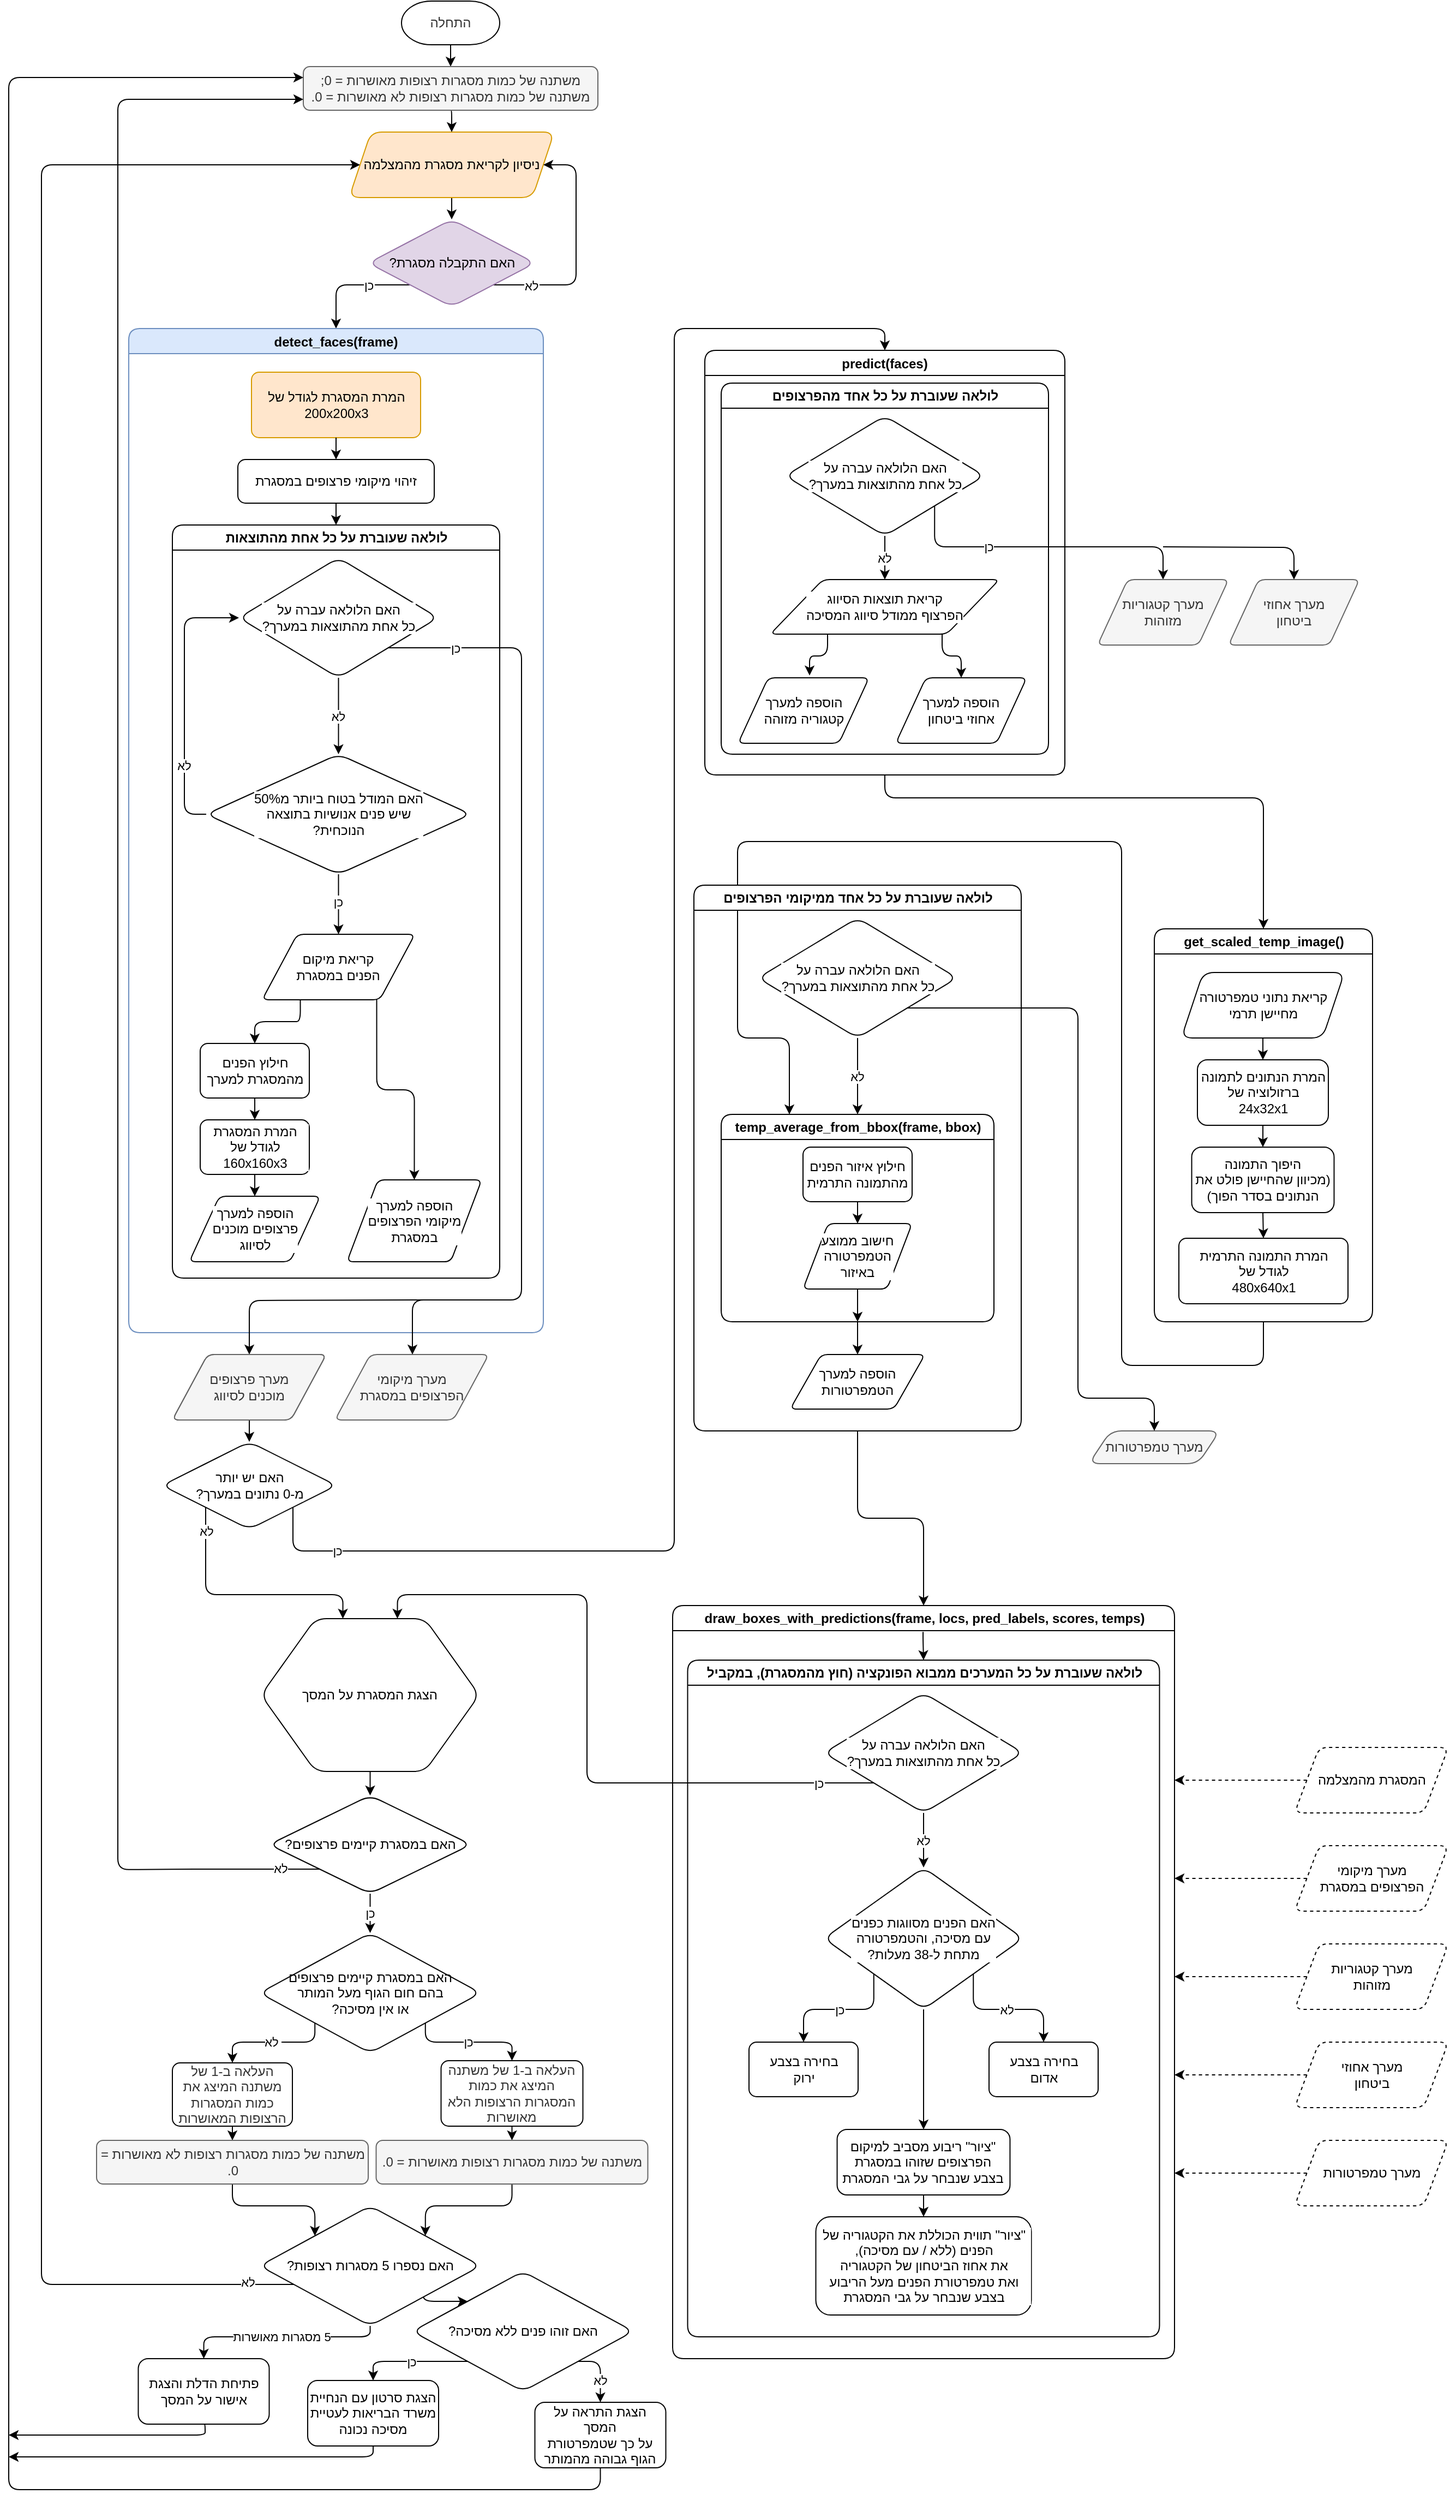 <mxfile version="14.6.10" type="github">
  <diagram id="n-eHk8eXgxV1rp7qz2Ko" name="Page-1">
    <mxGraphModel dx="1422" dy="692" grid="1" gridSize="10" guides="1" tooltips="1" connect="1" arrows="1" fold="1" page="1" pageScale="1" pageWidth="827" pageHeight="1169" math="0" shadow="0">
      <root>
        <mxCell id="0" />
        <mxCell id="1" parent="0" />
        <mxCell id="w878aR4_vY9HhiLX4Rp0-4" style="edgeStyle=orthogonalEdgeStyle;orthogonalLoop=1;jettySize=auto;html=1;entryX=0.5;entryY=0;entryDx=0;entryDy=0;exitX=0.5;exitY=1;exitDx=0;exitDy=0;exitPerimeter=0;" parent="1" source="w878aR4_vY9HhiLX4Rp0-28" target="w878aR4_vY9HhiLX4Rp0-10" edge="1">
          <mxGeometry relative="1" as="geometry">
            <mxPoint x="660" y="90" as="sourcePoint" />
          </mxGeometry>
        </mxCell>
        <mxCell id="w878aR4_vY9HhiLX4Rp0-7" style="edgeStyle=orthogonalEdgeStyle;orthogonalLoop=1;jettySize=auto;html=1;exitX=0.5;exitY=1;exitDx=0;exitDy=0;entryX=0.5;entryY=0;entryDx=0;entryDy=0;" parent="1" source="w878aR4_vY9HhiLX4Rp0-3" target="w878aR4_vY9HhiLX4Rp0-6" edge="1">
          <mxGeometry relative="1" as="geometry" />
        </mxCell>
        <mxCell id="w878aR4_vY9HhiLX4Rp0-3" value="ניסיון לקריאת מסגרת מהמצלמה" style="shape=parallelogram;perimeter=parallelogramPerimeter;whiteSpace=wrap;html=1;fixedSize=1;fillColor=#ffe6cc;strokeColor=#d79b00;rounded=1;" parent="1" vertex="1">
          <mxGeometry x="332" y="140" width="188" height="60" as="geometry" />
        </mxCell>
        <mxCell id="w878aR4_vY9HhiLX4Rp0-8" value="כן" style="edgeStyle=orthogonalEdgeStyle;orthogonalLoop=1;jettySize=auto;exitX=0;exitY=1;exitDx=0;exitDy=0;textDirection=rtl;labelBorderColor=none;entryX=0.5;entryY=0;entryDx=0;entryDy=0;" parent="1" source="w878aR4_vY9HhiLX4Rp0-6" target="w878aR4_vY9HhiLX4Rp0-23" edge="1">
          <mxGeometry x="-0.307" relative="1" as="geometry">
            <mxPoint x="300" y="340" as="targetPoint" />
            <Array as="points">
              <mxPoint x="320" y="280" />
            </Array>
            <mxPoint as="offset" />
          </mxGeometry>
        </mxCell>
        <mxCell id="w878aR4_vY9HhiLX4Rp0-19" style="edgeStyle=orthogonalEdgeStyle;orthogonalLoop=1;jettySize=auto;html=1;exitX=1;exitY=1;exitDx=0;exitDy=0;entryX=1;entryY=0.5;entryDx=0;entryDy=0;" parent="1" source="w878aR4_vY9HhiLX4Rp0-6" target="w878aR4_vY9HhiLX4Rp0-3" edge="1">
          <mxGeometry relative="1" as="geometry">
            <mxPoint x="600" y="260" as="targetPoint" />
            <Array as="points">
              <mxPoint x="540" y="280" />
              <mxPoint x="540" y="170" />
            </Array>
          </mxGeometry>
        </mxCell>
        <mxCell id="w878aR4_vY9HhiLX4Rp0-20" value="לא" style="edgeLabel;align=center;verticalAlign=middle;resizable=0;points=[];textDirection=rtl;spacing=8;labelBorderColor=none;spacingTop=8;spacingBottom=8;spacingRight=8;spacingLeft=8;labelBackgroundColor=#FFFFFF;rounded=1;" parent="w878aR4_vY9HhiLX4Rp0-19" vertex="1" connectable="0">
          <mxGeometry x="-0.322" y="-4" relative="1" as="geometry">
            <mxPoint x="-38" y="-4" as="offset" />
          </mxGeometry>
        </mxCell>
        <mxCell id="w878aR4_vY9HhiLX4Rp0-6" value="האם התקבלה מסגרת?" style="rhombus;whiteSpace=wrap;html=1;textDirection=rtl;rounded=1;fillColor=#e1d5e7;strokeColor=#9673a6;" parent="1" vertex="1">
          <mxGeometry x="349.75" y="220" width="152.5" height="80" as="geometry" />
        </mxCell>
        <mxCell id="w878aR4_vY9HhiLX4Rp0-11" style="edgeStyle=orthogonalEdgeStyle;orthogonalLoop=1;jettySize=auto;html=1;exitX=0.5;exitY=1;exitDx=0;exitDy=0;entryX=0.5;entryY=0;entryDx=0;entryDy=0;" parent="1" source="w878aR4_vY9HhiLX4Rp0-10" target="w878aR4_vY9HhiLX4Rp0-3" edge="1">
          <mxGeometry relative="1" as="geometry" />
        </mxCell>
        <mxCell id="w878aR4_vY9HhiLX4Rp0-10" value="משתנה של כמות מסגרות רצופות מאושרות = 0;&lt;br&gt;משתנה של כמות מסגרות רצופות לא מאושרות = 0." style="whiteSpace=wrap;html=1;fillColor=#f5f5f5;strokeColor=#666666;fontColor=#333333;textDirection=rtl;rounded=1;" parent="1" vertex="1">
          <mxGeometry x="290" y="80" width="270" height="40" as="geometry" />
        </mxCell>
        <mxCell id="w878aR4_vY9HhiLX4Rp0-23" value="detect_faces(frame)" style="swimlane;labelBackgroundColor=none;html=0;rounded=1;fillColor=#dae8fc;strokeColor=#6c8ebf;" parent="1" vertex="1">
          <mxGeometry x="130" y="320" width="380" height="920" as="geometry">
            <mxRectangle x="230" y="360" width="150" height="23" as="alternateBounds" />
          </mxGeometry>
        </mxCell>
        <mxCell id="w878aR4_vY9HhiLX4Rp0-32" value="&lt;span&gt;המרת המסגרת לגודל של 200x200x3&lt;/span&gt;" style="whiteSpace=wrap;html=1;absoluteArcSize=1;arcSize=14;strokeWidth=1;labelBackgroundColor=none;fillColor=#ffe6cc;rounded=1;strokeColor=#d79b00;" parent="w878aR4_vY9HhiLX4Rp0-23" vertex="1">
          <mxGeometry x="112.5" y="40" width="155" height="60" as="geometry" />
        </mxCell>
        <mxCell id="w878aR4_vY9HhiLX4Rp0-92" style="edgeStyle=orthogonalEdgeStyle;orthogonalLoop=1;jettySize=auto;html=0;exitX=0.5;exitY=1;exitDx=0;exitDy=0;entryX=0.5;entryY=0;entryDx=0;entryDy=0;labelBackgroundColor=#ffffff;fontColor=#000000;" parent="w878aR4_vY9HhiLX4Rp0-23" source="w878aR4_vY9HhiLX4Rp0-36" target="w878aR4_vY9HhiLX4Rp0-65" edge="1">
          <mxGeometry relative="1" as="geometry" />
        </mxCell>
        <mxCell id="w878aR4_vY9HhiLX4Rp0-36" value="זיהוי מיקומי פרצופים במסגרת" style="whiteSpace=wrap;html=1;absoluteArcSize=1;arcSize=14;strokeWidth=1;labelBackgroundColor=#FFFFFF;fontColor=#000000;fillColor=#ffffff;rounded=1;" parent="w878aR4_vY9HhiLX4Rp0-23" vertex="1">
          <mxGeometry x="100" y="120" width="180" height="40" as="geometry" />
        </mxCell>
        <mxCell id="w878aR4_vY9HhiLX4Rp0-65" value="לולאה שעוברת על כל אחת מהתוצאות" style="swimlane;labelBackgroundColor=#FFFFFF;strokeWidth=1;html=1;rounded=1;" parent="w878aR4_vY9HhiLX4Rp0-23" vertex="1">
          <mxGeometry x="40" y="180" width="300" height="690" as="geometry" />
        </mxCell>
        <mxCell id="w878aR4_vY9HhiLX4Rp0-139" value="לא" style="edgeStyle=orthogonalEdgeStyle;orthogonalLoop=1;jettySize=auto;html=0;exitX=0;exitY=0.5;exitDx=0;exitDy=0;entryX=0;entryY=0.5;entryDx=0;entryDy=0;labelBackgroundColor=#ffffff;fontColor=#000000;" parent="w878aR4_vY9HhiLX4Rp0-65" source="w878aR4_vY9HhiLX4Rp0-41" target="w878aR4_vY9HhiLX4Rp0-67" edge="1">
          <mxGeometry x="-0.48" relative="1" as="geometry">
            <mxPoint as="offset" />
          </mxGeometry>
        </mxCell>
        <mxCell id="w878aR4_vY9HhiLX4Rp0-41" value="האם המודל בטוח ביותר מ50%&lt;br&gt;שיש פנים אנושיות בתוצאה&lt;br&gt;הנוכחית?" style="rhombus;whiteSpace=wrap;html=1;labelBackgroundColor=#FFFFFF;strokeWidth=1;textDirection=rtl;rounded=1;" parent="w878aR4_vY9HhiLX4Rp0-65" vertex="1">
          <mxGeometry x="31" y="210" width="242.5" height="110" as="geometry" />
        </mxCell>
        <mxCell id="w878aR4_vY9HhiLX4Rp0-49" value="קריאת מיקום&lt;br&gt;הפנים במסגרת" style="shape=parallelogram;html=1;strokeWidth=1;perimeter=parallelogramPerimeter;whiteSpace=wrap;arcSize=12;size=0.23;labelBackgroundColor=#FFFFFF;rounded=1;" parent="w878aR4_vY9HhiLX4Rp0-65" vertex="1">
          <mxGeometry x="82.25" y="375" width="140" height="60" as="geometry" />
        </mxCell>
        <mxCell id="w878aR4_vY9HhiLX4Rp0-53" value="כן" style="edgeStyle=orthogonalEdgeStyle;orthogonalLoop=1;jettySize=auto;html=0;entryX=0.5;entryY=0;entryDx=0;entryDy=0;labelBackgroundColor=#ffffff;fontColor=#000000;textDirection=rtl;labelBorderColor=none;spacing=8;spacingTop=8;spacingBottom=8;spacingLeft=8;spacingRight=8;exitX=0.5;exitY=1;exitDx=0;exitDy=0;" parent="w878aR4_vY9HhiLX4Rp0-65" source="w878aR4_vY9HhiLX4Rp0-41" target="w878aR4_vY9HhiLX4Rp0-49" edge="1">
          <mxGeometry x="-0.091" relative="1" as="geometry">
            <mxPoint x="145.5" y="320" as="sourcePoint" />
            <Array as="points" />
            <mxPoint as="offset" />
          </mxGeometry>
        </mxCell>
        <mxCell id="w878aR4_vY9HhiLX4Rp0-57" value="המרת המסגרת לגודל של 160x160x3&lt;div style=&quot;direction: rtl&quot;&gt;&lt;/div&gt;" style="whiteSpace=wrap;html=1;absoluteArcSize=1;arcSize=14;strokeWidth=1;labelBackgroundColor=#FFFFFF;spacing=2;rounded=1;" parent="w878aR4_vY9HhiLX4Rp0-65" vertex="1">
          <mxGeometry x="25.5" y="545" width="100" height="50" as="geometry" />
        </mxCell>
        <mxCell id="w878aR4_vY9HhiLX4Rp0-60" style="edgeStyle=orthogonalEdgeStyle;orthogonalLoop=1;jettySize=auto;html=0;exitX=0.5;exitY=1;exitDx=0;exitDy=0;entryX=0.5;entryY=0;entryDx=0;entryDy=0;labelBackgroundColor=#ffffff;fontColor=#000000;" parent="w878aR4_vY9HhiLX4Rp0-65" source="w878aR4_vY9HhiLX4Rp0-58" target="w878aR4_vY9HhiLX4Rp0-57" edge="1">
          <mxGeometry relative="1" as="geometry" />
        </mxCell>
        <mxCell id="w878aR4_vY9HhiLX4Rp0-58" value="חילוץ הפנים מהמסגרת למערך&lt;div style=&quot;direction: rtl&quot;&gt;&lt;/div&gt;" style="whiteSpace=wrap;html=1;absoluteArcSize=1;arcSize=14;strokeWidth=1;labelBackgroundColor=#FFFFFF;spacing=2;rounded=1;" parent="w878aR4_vY9HhiLX4Rp0-65" vertex="1">
          <mxGeometry x="25.5" y="475" width="100" height="50" as="geometry" />
        </mxCell>
        <mxCell id="w878aR4_vY9HhiLX4Rp0-59" style="edgeStyle=orthogonalEdgeStyle;orthogonalLoop=1;jettySize=auto;html=0;exitX=0.25;exitY=1;exitDx=0;exitDy=0;entryX=0.5;entryY=0;entryDx=0;entryDy=0;labelBackgroundColor=#ffffff;fontColor=#000000;" parent="w878aR4_vY9HhiLX4Rp0-65" source="w878aR4_vY9HhiLX4Rp0-49" target="w878aR4_vY9HhiLX4Rp0-58" edge="1">
          <mxGeometry relative="1" as="geometry">
            <Array as="points">
              <mxPoint x="110.5" y="455" />
              <mxPoint x="65.5" y="455" />
            </Array>
          </mxGeometry>
        </mxCell>
        <mxCell id="w878aR4_vY9HhiLX4Rp0-61" value="הוספה למערך&lt;br&gt;מיקומי הפרצופים&lt;br&gt;במסגרת" style="shape=parallelogram;html=1;strokeWidth=1;perimeter=parallelogramPerimeter;whiteSpace=wrap;arcSize=12;size=0.23;labelBackgroundColor=#FFFFFF;rounded=1;" parent="w878aR4_vY9HhiLX4Rp0-65" vertex="1">
          <mxGeometry x="160" y="600" width="123.5" height="75" as="geometry" />
        </mxCell>
        <mxCell id="w878aR4_vY9HhiLX4Rp0-62" value="הוספה למערך&lt;br&gt;פרצופים מוכנים&lt;br&gt;לסיווג" style="shape=parallelogram;html=1;strokeWidth=1;perimeter=parallelogramPerimeter;whiteSpace=wrap;arcSize=12;size=0.23;labelBackgroundColor=#FFFFFF;rounded=1;" parent="w878aR4_vY9HhiLX4Rp0-65" vertex="1">
          <mxGeometry x="15.5" y="615" width="120" height="60" as="geometry" />
        </mxCell>
        <mxCell id="w878aR4_vY9HhiLX4Rp0-64" style="edgeStyle=orthogonalEdgeStyle;orthogonalLoop=1;jettySize=auto;html=0;exitX=0.5;exitY=1;exitDx=0;exitDy=0;entryX=0.5;entryY=0;entryDx=0;entryDy=0;labelBackgroundColor=#ffffff;fontColor=#000000;" parent="w878aR4_vY9HhiLX4Rp0-65" source="w878aR4_vY9HhiLX4Rp0-57" target="w878aR4_vY9HhiLX4Rp0-62" edge="1">
          <mxGeometry relative="1" as="geometry" />
        </mxCell>
        <mxCell id="w878aR4_vY9HhiLX4Rp0-63" style="edgeStyle=orthogonalEdgeStyle;orthogonalLoop=1;jettySize=auto;html=0;exitX=0.75;exitY=1;exitDx=0;exitDy=0;labelBackgroundColor=#ffffff;fontColor=#000000;entryX=0.5;entryY=0;entryDx=0;entryDy=0;" parent="w878aR4_vY9HhiLX4Rp0-65" source="w878aR4_vY9HhiLX4Rp0-49" target="w878aR4_vY9HhiLX4Rp0-61" edge="1">
          <mxGeometry relative="1" as="geometry">
            <mxPoint x="221" y="615" as="targetPoint" />
          </mxGeometry>
        </mxCell>
        <mxCell id="w878aR4_vY9HhiLX4Rp0-68" value="לא" style="edgeStyle=orthogonalEdgeStyle;orthogonalLoop=1;jettySize=auto;html=0;exitX=0.5;exitY=1;exitDx=0;exitDy=0;entryX=0.5;entryY=0;entryDx=0;entryDy=0;labelBackgroundColor=#ffffff;fontColor=#000000;labelBorderColor=none;" parent="w878aR4_vY9HhiLX4Rp0-65" source="w878aR4_vY9HhiLX4Rp0-67" target="w878aR4_vY9HhiLX4Rp0-41" edge="1">
          <mxGeometry relative="1" as="geometry" />
        </mxCell>
        <mxCell id="w878aR4_vY9HhiLX4Rp0-67" value="האם הלולאה עברה על&lt;br&gt;כל אחת מהתוצאות במערך?" style="rhombus;whiteSpace=wrap;html=1;labelBackgroundColor=#FFFFFF;strokeWidth=1;textDirection=rtl;rounded=1;" parent="w878aR4_vY9HhiLX4Rp0-65" vertex="1">
          <mxGeometry x="61" y="30" width="182.5" height="110" as="geometry" />
        </mxCell>
        <mxCell id="w878aR4_vY9HhiLX4Rp0-72" value="מערך מיקומי&lt;br&gt;הפרצופים במסגרת" style="shape=parallelogram;html=1;strokeWidth=1;perimeter=parallelogramPerimeter;whiteSpace=wrap;arcSize=12;size=0.23;labelBackgroundColor=none;rounded=1;fillColor=#f5f5f5;strokeColor=#666666;fontColor=#333333;" parent="w878aR4_vY9HhiLX4Rp0-23" vertex="1">
          <mxGeometry x="189" y="940" width="141" height="60" as="geometry" />
        </mxCell>
        <mxCell id="w878aR4_vY9HhiLX4Rp0-70" value="כן" style="edgeStyle=orthogonalEdgeStyle;orthogonalLoop=1;jettySize=auto;html=0;exitX=1;exitY=1;exitDx=0;exitDy=0;labelBackgroundColor=#ffffff;fontColor=#000000;entryX=0.5;entryY=0;entryDx=0;entryDy=0;" parent="w878aR4_vY9HhiLX4Rp0-23" source="w878aR4_vY9HhiLX4Rp0-67" target="w878aR4_vY9HhiLX4Rp0-72" edge="1">
          <mxGeometry x="-0.857" relative="1" as="geometry">
            <mxPoint x="190" y="920" as="targetPoint" />
            <Array as="points">
              <mxPoint x="360" y="293" />
              <mxPoint x="360" y="890" />
              <mxPoint x="260" y="890" />
              <mxPoint x="260" y="940" />
            </Array>
            <mxPoint as="offset" />
          </mxGeometry>
        </mxCell>
        <mxCell id="w878aR4_vY9HhiLX4Rp0-73" value="" style="endArrow=classic;html=1;edgeStyle=orthogonalEdgeStyle;labelBackgroundColor=#ffffff;fontColor=#000000;entryX=0.5;entryY=0;entryDx=0;entryDy=0;" parent="w878aR4_vY9HhiLX4Rp0-23" target="w878aR4_vY9HhiLX4Rp0-74" edge="1">
          <mxGeometry width="50" height="50" relative="1" as="geometry">
            <mxPoint x="270" y="890" as="sourcePoint" />
            <mxPoint x="120" y="930" as="targetPoint" />
          </mxGeometry>
        </mxCell>
        <mxCell id="w878aR4_vY9HhiLX4Rp0-74" value="מערך פרצופים&lt;br&gt;מוכנים לסיווג" style="shape=parallelogram;html=1;strokeWidth=1;perimeter=parallelogramPerimeter;whiteSpace=wrap;arcSize=12;size=0.23;labelBackgroundColor=#FFFFFF;rounded=1;" parent="w878aR4_vY9HhiLX4Rp0-23" vertex="1">
          <mxGeometry x="40" y="940" width="141" height="60" as="geometry" />
        </mxCell>
        <mxCell id="w878aR4_vY9HhiLX4Rp0-28" value="התחלה" style="strokeWidth=1;shape=mxgraph.flowchart.terminator;labelBackgroundColor=#FFFFFF;fontColor=#333333;labelBorderColor=none;textDirection=rtl;html=1;whiteSpace=wrap;rounded=1;" parent="1" vertex="1">
          <mxGeometry x="380" y="20" width="90" height="40" as="geometry" />
        </mxCell>
        <mxCell id="w878aR4_vY9HhiLX4Rp0-34" style="edgeStyle=orthogonalEdgeStyle;orthogonalLoop=1;jettySize=auto;html=0;exitX=0.5;exitY=1;exitDx=0;exitDy=0;labelBackgroundColor=none;fontColor=#000000;" parent="1" source="w878aR4_vY9HhiLX4Rp0-32" edge="1">
          <mxGeometry relative="1" as="geometry">
            <mxPoint x="320" y="440" as="targetPoint" />
          </mxGeometry>
        </mxCell>
        <mxCell id="w878aR4_vY9HhiLX4Rp0-78" style="edgeStyle=orthogonalEdgeStyle;orthogonalLoop=1;jettySize=auto;html=0;exitX=0.5;exitY=1;exitDx=0;exitDy=0;entryX=0.5;entryY=0;entryDx=0;entryDy=0;labelBackgroundColor=#ffffff;fontColor=#000000;" parent="1" source="w878aR4_vY9HhiLX4Rp0-74" target="w878aR4_vY9HhiLX4Rp0-79" edge="1">
          <mxGeometry relative="1" as="geometry">
            <mxPoint x="240" y="1340" as="targetPoint" />
          </mxGeometry>
        </mxCell>
        <mxCell id="w878aR4_vY9HhiLX4Rp0-162" value="כן" style="edgeStyle=orthogonalEdgeStyle;orthogonalLoop=1;jettySize=auto;html=1;exitX=1;exitY=1;exitDx=0;exitDy=0;entryX=0.5;entryY=0;entryDx=0;entryDy=0;" parent="1" source="w878aR4_vY9HhiLX4Rp0-79" target="w878aR4_vY9HhiLX4Rp0-161" edge="1">
          <mxGeometry x="-0.908" relative="1" as="geometry">
            <mxPoint x="560" y="380" as="targetPoint" />
            <Array as="points">
              <mxPoint x="281" y="1440" />
              <mxPoint x="630" y="1440" />
              <mxPoint x="630" y="320" />
              <mxPoint x="823" y="320" />
            </Array>
            <mxPoint x="1" as="offset" />
          </mxGeometry>
        </mxCell>
        <mxCell id="w878aR4_vY9HhiLX4Rp0-226" value="לא" style="edgeStyle=orthogonalEdgeStyle;orthogonalLoop=1;jettySize=auto;html=1;exitX=0;exitY=1;exitDx=0;exitDy=0;entryX=0.375;entryY=0;entryDx=0;entryDy=0;" parent="1" source="w878aR4_vY9HhiLX4Rp0-79" target="w878aR4_vY9HhiLX4Rp0-224" edge="1">
          <mxGeometry x="-0.811" relative="1" as="geometry">
            <Array as="points">
              <mxPoint x="201" y="1480" />
              <mxPoint x="326" y="1480" />
            </Array>
            <mxPoint as="offset" />
          </mxGeometry>
        </mxCell>
        <mxCell id="w878aR4_vY9HhiLX4Rp0-79" value="&lt;span&gt;האם יש יותר&lt;/span&gt;&lt;br&gt;&lt;span&gt;מ-0 נתונים במערך?&lt;/span&gt;" style="rhombus;whiteSpace=wrap;html=1;labelBackgroundColor=#FFFFFF;strokeWidth=1;textDirection=rtl;rounded=1;" parent="1" vertex="1">
          <mxGeometry x="160.5" y="1340" width="160" height="80" as="geometry" />
        </mxCell>
        <mxCell id="w878aR4_vY9HhiLX4Rp0-123" style="edgeStyle=orthogonalEdgeStyle;orthogonalLoop=1;jettySize=auto;html=0;exitX=0.5;exitY=1;exitDx=0;exitDy=0;entryX=0.25;entryY=0;entryDx=0;entryDy=0;labelBackgroundColor=#ffffff;fontColor=#000000;" parent="1" source="w878aR4_vY9HhiLX4Rp0-82" target="w878aR4_vY9HhiLX4Rp0-112" edge="1">
          <mxGeometry relative="1" as="geometry">
            <Array as="points">
              <mxPoint x="1170" y="1270" />
              <mxPoint x="1040" y="1270" />
              <mxPoint x="1040" y="790" />
              <mxPoint x="688" y="790" />
              <mxPoint x="688" y="970" />
              <mxPoint x="735" y="970" />
            </Array>
          </mxGeometry>
        </mxCell>
        <mxCell id="w878aR4_vY9HhiLX4Rp0-82" value="get_scaled_temp_image()" style="swimlane;labelBackgroundColor=#FFFFFF;strokeWidth=1;html=1;rounded=1;" parent="1" vertex="1">
          <mxGeometry x="1070" y="870" width="200" height="360" as="geometry" />
        </mxCell>
        <mxCell id="w878aR4_vY9HhiLX4Rp0-87" style="edgeStyle=orthogonalEdgeStyle;orthogonalLoop=1;jettySize=auto;html=0;exitX=0.5;exitY=1;exitDx=0;exitDy=0;entryX=0.5;entryY=0;entryDx=0;entryDy=0;labelBackgroundColor=#ffffff;fontColor=#000000;" parent="w878aR4_vY9HhiLX4Rp0-82" source="w878aR4_vY9HhiLX4Rp0-84" target="w878aR4_vY9HhiLX4Rp0-85" edge="1">
          <mxGeometry relative="1" as="geometry" />
        </mxCell>
        <mxCell id="w878aR4_vY9HhiLX4Rp0-84" value="קריאת נתוני טמפרטורה&lt;br&gt;מחיישן תרמי" style="shape=parallelogram;perimeter=parallelogramPerimeter;whiteSpace=wrap;html=1;fixedSize=1;labelBackgroundColor=#FFFFFF;strokeWidth=1;rounded=1;" parent="w878aR4_vY9HhiLX4Rp0-82" vertex="1">
          <mxGeometry x="24.75" y="40" width="149.5" height="60" as="geometry" />
        </mxCell>
        <mxCell id="w878aR4_vY9HhiLX4Rp0-88" style="edgeStyle=orthogonalEdgeStyle;orthogonalLoop=1;jettySize=auto;html=0;exitX=0.5;exitY=1;exitDx=0;exitDy=0;entryX=0.5;entryY=0;entryDx=0;entryDy=0;labelBackgroundColor=#ffffff;fontColor=#000000;" parent="w878aR4_vY9HhiLX4Rp0-82" source="w878aR4_vY9HhiLX4Rp0-85" target="w878aR4_vY9HhiLX4Rp0-86" edge="1">
          <mxGeometry relative="1" as="geometry" />
        </mxCell>
        <mxCell id="w878aR4_vY9HhiLX4Rp0-85" value="המרת הנתונים לתמונה&lt;br&gt;ברזולוציה של&lt;br&gt;24x32x1" style="whiteSpace=wrap;html=1;labelBackgroundColor=#FFFFFF;strokeWidth=1;rounded=1;" parent="w878aR4_vY9HhiLX4Rp0-82" vertex="1">
          <mxGeometry x="39.5" y="120" width="120" height="60" as="geometry" />
        </mxCell>
        <mxCell id="w878aR4_vY9HhiLX4Rp0-90" style="edgeStyle=orthogonalEdgeStyle;orthogonalLoop=1;jettySize=auto;html=0;exitX=0.5;exitY=1;exitDx=0;exitDy=0;entryX=0.5;entryY=0;entryDx=0;entryDy=0;labelBackgroundColor=#ffffff;fontColor=#000000;" parent="w878aR4_vY9HhiLX4Rp0-82" source="w878aR4_vY9HhiLX4Rp0-86" target="w878aR4_vY9HhiLX4Rp0-89" edge="1">
          <mxGeometry relative="1" as="geometry" />
        </mxCell>
        <mxCell id="w878aR4_vY9HhiLX4Rp0-86" value="היפוך התמונה&lt;br&gt;(מכיוון שהחיישן פולט את הנתונים בסדר הפוך)" style="whiteSpace=wrap;html=1;labelBackgroundColor=#FFFFFF;strokeWidth=1;textDirection=rtl;rounded=1;" parent="w878aR4_vY9HhiLX4Rp0-82" vertex="1">
          <mxGeometry x="34.25" y="200" width="130.5" height="60" as="geometry" />
        </mxCell>
        <mxCell id="w878aR4_vY9HhiLX4Rp0-89" value="&lt;span&gt;המרת התמונה התרמית&lt;br&gt;לגודל של&lt;br&gt;480x640x1&lt;br&gt;&lt;/span&gt;" style="whiteSpace=wrap;html=1;absoluteArcSize=1;arcSize=14;strokeWidth=1;labelBackgroundColor=#FFFFFF;fontColor=#000000;fillColor=#ffffff;textDirection=rtl;rounded=1;" parent="w878aR4_vY9HhiLX4Rp0-82" vertex="1">
          <mxGeometry x="22.5" y="283.5" width="155" height="60" as="geometry" />
        </mxCell>
        <mxCell id="w878aR4_vY9HhiLX4Rp0-203" style="edgeStyle=orthogonalEdgeStyle;orthogonalLoop=1;jettySize=auto;html=1;exitX=0.5;exitY=1;exitDx=0;exitDy=0;entryX=0.5;entryY=0;entryDx=0;entryDy=0;" parent="1" source="w878aR4_vY9HhiLX4Rp0-95" target="w878aR4_vY9HhiLX4Rp0-124" edge="1">
          <mxGeometry relative="1" as="geometry" />
        </mxCell>
        <mxCell id="w878aR4_vY9HhiLX4Rp0-95" value="לולאה שעוברת על כל אחד ממיקומי הפרצופים" style="swimlane;labelBackgroundColor=#FFFFFF;strokeWidth=1;html=1;rounded=1;" parent="1" vertex="1">
          <mxGeometry x="648" y="830" width="300" height="500" as="geometry" />
        </mxCell>
        <mxCell id="w878aR4_vY9HhiLX4Rp0-103" value="הוספה למערך&lt;br&gt;הטמפרטורות" style="shape=parallelogram;html=1;strokeWidth=1;perimeter=parallelogramPerimeter;whiteSpace=wrap;arcSize=12;size=0.23;labelBackgroundColor=#FFFFFF;rounded=1;" parent="w878aR4_vY9HhiLX4Rp0-95" vertex="1">
          <mxGeometry x="88.25" y="430" width="123.5" height="50" as="geometry" />
        </mxCell>
        <mxCell id="w878aR4_vY9HhiLX4Rp0-107" value="לא" style="edgeStyle=orthogonalEdgeStyle;orthogonalLoop=1;jettySize=auto;html=0;exitX=0.5;exitY=1;exitDx=0;exitDy=0;entryX=0.5;entryY=0;entryDx=0;entryDy=0;labelBackgroundColor=#ffffff;fontColor=#000000;labelBorderColor=none;" parent="w878aR4_vY9HhiLX4Rp0-95" source="w878aR4_vY9HhiLX4Rp0-108" target="w878aR4_vY9HhiLX4Rp0-112" edge="1">
          <mxGeometry relative="1" as="geometry">
            <mxPoint x="152.25" y="210" as="targetPoint" />
          </mxGeometry>
        </mxCell>
        <mxCell id="w878aR4_vY9HhiLX4Rp0-108" value="האם הלולאה עברה על&lt;br&gt;כל אחת מהתוצאות במערך?" style="rhombus;whiteSpace=wrap;html=1;labelBackgroundColor=#FFFFFF;strokeWidth=1;textDirection=rtl;rounded=1;" parent="w878aR4_vY9HhiLX4Rp0-95" vertex="1">
          <mxGeometry x="58.75" y="30" width="182.5" height="110" as="geometry" />
        </mxCell>
        <mxCell id="w878aR4_vY9HhiLX4Rp0-118" style="edgeStyle=orthogonalEdgeStyle;orthogonalLoop=1;jettySize=auto;html=0;exitX=0.5;exitY=1;exitDx=0;exitDy=0;entryX=0.5;entryY=0;entryDx=0;entryDy=0;labelBackgroundColor=#ffffff;fontColor=#000000;" parent="w878aR4_vY9HhiLX4Rp0-95" source="w878aR4_vY9HhiLX4Rp0-112" target="w878aR4_vY9HhiLX4Rp0-103" edge="1">
          <mxGeometry relative="1" as="geometry" />
        </mxCell>
        <mxCell id="w878aR4_vY9HhiLX4Rp0-112" value="temp_average_from_bbox(frame, bbox)" style="swimlane;labelBackgroundColor=#FFFFFF;strokeWidth=1;html=1;rounded=1;" parent="w878aR4_vY9HhiLX4Rp0-95" vertex="1">
          <mxGeometry x="25" y="210" width="250" height="190" as="geometry" />
        </mxCell>
        <mxCell id="w878aR4_vY9HhiLX4Rp0-116" style="edgeStyle=orthogonalEdgeStyle;orthogonalLoop=1;jettySize=auto;html=0;exitX=0.5;exitY=1;exitDx=0;exitDy=0;entryX=0.5;entryY=0;entryDx=0;entryDy=0;labelBackgroundColor=#ffffff;fontColor=#000000;" parent="w878aR4_vY9HhiLX4Rp0-112" source="w878aR4_vY9HhiLX4Rp0-114" target="w878aR4_vY9HhiLX4Rp0-115" edge="1">
          <mxGeometry relative="1" as="geometry" />
        </mxCell>
        <mxCell id="w878aR4_vY9HhiLX4Rp0-114" value="חילוץ איזור הפנים מהתמונה התרמית&lt;div style=&quot;direction: rtl&quot;&gt;&lt;/div&gt;" style="whiteSpace=wrap;html=1;absoluteArcSize=1;arcSize=14;strokeWidth=1;labelBackgroundColor=#FFFFFF;spacing=2;rounded=1;" parent="w878aR4_vY9HhiLX4Rp0-112" vertex="1">
          <mxGeometry x="75" y="30" width="100" height="50" as="geometry" />
        </mxCell>
        <mxCell id="w878aR4_vY9HhiLX4Rp0-120" style="edgeStyle=orthogonalEdgeStyle;orthogonalLoop=1;jettySize=auto;html=0;exitX=0.5;exitY=1;exitDx=0;exitDy=0;entryX=0.5;entryY=1;entryDx=0;entryDy=0;labelBackgroundColor=#ffffff;fontColor=#000000;" parent="w878aR4_vY9HhiLX4Rp0-112" source="w878aR4_vY9HhiLX4Rp0-115" target="w878aR4_vY9HhiLX4Rp0-112" edge="1">
          <mxGeometry relative="1" as="geometry" />
        </mxCell>
        <mxCell id="w878aR4_vY9HhiLX4Rp0-115" value="חישוב ממוצע&lt;br&gt;הטמפרטורה&lt;br&gt;באיזור" style="shape=parallelogram;html=1;strokeWidth=1;perimeter=parallelogramPerimeter;whiteSpace=wrap;arcSize=12;size=0.23;labelBackgroundColor=#FFFFFF;textDirection=rtl;rounded=1;" parent="w878aR4_vY9HhiLX4Rp0-112" vertex="1">
          <mxGeometry x="75" y="100" width="100" height="60" as="geometry" />
        </mxCell>
        <mxCell id="w878aR4_vY9HhiLX4Rp0-124" value="draw_boxes_with_predictions(frame, locs, pred_labels, scores, temps)" style="swimlane;labelBackgroundColor=#FFFFFF;strokeWidth=1;html=1;rounded=1;" parent="1" vertex="1">
          <mxGeometry x="628.5" y="1490" width="460" height="690" as="geometry" />
        </mxCell>
        <mxCell id="w878aR4_vY9HhiLX4Rp0-125" value="לולאה שעוברת על כל המערכים ממבוא הפונקציה (חוץ מהמסגרת), במקביל" style="swimlane;labelBackgroundColor=#FFFFFF;strokeWidth=1;html=1;textDirection=rtl;rounded=1;" parent="w878aR4_vY9HhiLX4Rp0-124" vertex="1">
          <mxGeometry x="13.75" y="50" width="432.5" height="620" as="geometry" />
        </mxCell>
        <mxCell id="w878aR4_vY9HhiLX4Rp0-138" value="האם הלולאה עברה על&lt;br&gt;כל אחת מהתוצאות במערך?" style="rhombus;whiteSpace=wrap;html=1;labelBackgroundColor=#FFFFFF;strokeWidth=1;textDirection=rtl;rounded=1;" parent="w878aR4_vY9HhiLX4Rp0-125" vertex="1">
          <mxGeometry x="125" y="30" width="182.5" height="110" as="geometry" />
        </mxCell>
        <mxCell id="w878aR4_vY9HhiLX4Rp0-152" style="edgeStyle=orthogonalEdgeStyle;orthogonalLoop=1;jettySize=auto;html=0;exitX=0.5;exitY=1;exitDx=0;exitDy=0;entryX=0.5;entryY=0;entryDx=0;entryDy=0;labelBackgroundColor=#ffffff;fontColor=#000000;" parent="w878aR4_vY9HhiLX4Rp0-125" source="w878aR4_vY9HhiLX4Rp0-146" target="w878aR4_vY9HhiLX4Rp0-141" edge="1">
          <mxGeometry relative="1" as="geometry" />
        </mxCell>
        <mxCell id="w878aR4_vY9HhiLX4Rp0-154" value="כן" style="edgeStyle=orthogonalEdgeStyle;orthogonalLoop=1;jettySize=auto;html=0;exitX=0;exitY=1;exitDx=0;exitDy=0;entryX=0.5;entryY=0;entryDx=0;entryDy=0;labelBackgroundColor=#ffffff;fontColor=#000000;" parent="w878aR4_vY9HhiLX4Rp0-125" source="w878aR4_vY9HhiLX4Rp0-146" target="w878aR4_vY9HhiLX4Rp0-150" edge="1">
          <mxGeometry relative="1" as="geometry">
            <Array as="points">
              <mxPoint x="171" y="320" />
              <mxPoint x="106" y="320" />
            </Array>
          </mxGeometry>
        </mxCell>
        <mxCell id="w878aR4_vY9HhiLX4Rp0-155" value="לא" style="edgeStyle=orthogonalEdgeStyle;orthogonalLoop=1;jettySize=auto;html=0;exitX=1;exitY=1;exitDx=0;exitDy=0;entryX=0.5;entryY=0;entryDx=0;entryDy=0;labelBackgroundColor=#ffffff;fontColor=#000000;" parent="w878aR4_vY9HhiLX4Rp0-125" source="w878aR4_vY9HhiLX4Rp0-146" target="w878aR4_vY9HhiLX4Rp0-149" edge="1">
          <mxGeometry relative="1" as="geometry">
            <Array as="points">
              <mxPoint x="262" y="320" />
              <mxPoint x="326" y="320" />
            </Array>
          </mxGeometry>
        </mxCell>
        <mxCell id="w878aR4_vY9HhiLX4Rp0-146" value="האם הפנים מסווגות כפנים&lt;br&gt;עם מסיכה, והטמפרטורה&lt;br&gt;מתחת ל-38 מעלות?" style="rhombus;whiteSpace=wrap;html=1;labelBackgroundColor=#FFFFFF;strokeWidth=1;textDirection=rtl;rounded=1;" parent="w878aR4_vY9HhiLX4Rp0-125" vertex="1">
          <mxGeometry x="125" y="190" width="182.5" height="130" as="geometry" />
        </mxCell>
        <mxCell id="w878aR4_vY9HhiLX4Rp0-149" value="בחירה בצבע&lt;br&gt;אדום&lt;br&gt;&lt;div style=&quot;direction: rtl&quot;&gt;&lt;/div&gt;" style="whiteSpace=wrap;html=1;absoluteArcSize=1;arcSize=14;strokeWidth=1;labelBackgroundColor=#FFFFFF;spacing=2;rounded=1;" parent="w878aR4_vY9HhiLX4Rp0-125" vertex="1">
          <mxGeometry x="276.25" y="350" width="100" height="50" as="geometry" />
        </mxCell>
        <mxCell id="w878aR4_vY9HhiLX4Rp0-144" value="לא" style="edgeStyle=orthogonalEdgeStyle;orthogonalLoop=1;jettySize=auto;html=0;exitX=0.5;exitY=1;exitDx=0;exitDy=0;entryX=0.5;entryY=0;entryDx=0;entryDy=0;labelBackgroundColor=#ffffff;fontColor=#000000;" parent="w878aR4_vY9HhiLX4Rp0-125" source="w878aR4_vY9HhiLX4Rp0-138" target="w878aR4_vY9HhiLX4Rp0-146" edge="1">
          <mxGeometry relative="1" as="geometry" />
        </mxCell>
        <mxCell id="w878aR4_vY9HhiLX4Rp0-150" value="בחירה בצבע&lt;br&gt;ירוק&lt;br&gt;&lt;div style=&quot;direction: rtl&quot;&gt;&lt;/div&gt;" style="whiteSpace=wrap;html=1;absoluteArcSize=1;arcSize=14;strokeWidth=1;labelBackgroundColor=#FFFFFF;spacing=2;rounded=1;" parent="w878aR4_vY9HhiLX4Rp0-125" vertex="1">
          <mxGeometry x="56.25" y="350" width="100" height="50" as="geometry" />
        </mxCell>
        <mxCell id="w878aR4_vY9HhiLX4Rp0-142" value="&quot;ציור&quot; תווית הכוללת את הקטגוריה של הפנים (ללא / עם מסיכה),&lt;br&gt;את אחוז הביטחון של הקטגוריה&lt;br&gt;ואת טמפרטורת הפנים מעל הריבוע&lt;br&gt;בצבע שנבחר על גבי המסגרת" style="whiteSpace=wrap;html=1;labelBackgroundColor=#FFFFFF;strokeWidth=1;textDirection=rtl;rounded=1;" parent="w878aR4_vY9HhiLX4Rp0-125" vertex="1">
          <mxGeometry x="117.5" y="510" width="197.5" height="90" as="geometry" />
        </mxCell>
        <mxCell id="w878aR4_vY9HhiLX4Rp0-145" style="edgeStyle=orthogonalEdgeStyle;orthogonalLoop=1;jettySize=auto;html=0;exitX=0.5;exitY=1;exitDx=0;exitDy=0;entryX=0.5;entryY=0;entryDx=0;entryDy=0;labelBackgroundColor=#ffffff;fontColor=#000000;" parent="w878aR4_vY9HhiLX4Rp0-125" source="w878aR4_vY9HhiLX4Rp0-141" target="w878aR4_vY9HhiLX4Rp0-142" edge="1">
          <mxGeometry relative="1" as="geometry" />
        </mxCell>
        <mxCell id="w878aR4_vY9HhiLX4Rp0-141" value="&quot;ציור&quot; ריבוע מסביב למיקום הפרצופים שזוהו במסגרת בצבע שנבחר על גבי המסגרת" style="whiteSpace=wrap;html=1;labelBackgroundColor=#FFFFFF;strokeWidth=1;textDirection=rtl;rounded=1;" parent="w878aR4_vY9HhiLX4Rp0-125" vertex="1">
          <mxGeometry x="137.03" y="430" width="158.44" height="60" as="geometry" />
        </mxCell>
        <mxCell id="w878aR4_vY9HhiLX4Rp0-156" value="" style="endArrow=classic;html=1;edgeStyle=orthogonalEdgeStyle;labelBackgroundColor=#ffffff;fontColor=#000000;entryX=0.5;entryY=0;entryDx=0;entryDy=0;exitX=0.499;exitY=0.035;exitDx=0;exitDy=0;exitPerimeter=0;" parent="w878aR4_vY9HhiLX4Rp0-124" source="w878aR4_vY9HhiLX4Rp0-124" target="w878aR4_vY9HhiLX4Rp0-125" edge="1">
          <mxGeometry width="50" height="50" relative="1" as="geometry">
            <mxPoint x="240" y="30" as="sourcePoint" />
            <mxPoint x="360" y="220" as="targetPoint" />
            <Array as="points">
              <mxPoint x="230" y="30" />
              <mxPoint x="230" y="30" />
            </Array>
          </mxGeometry>
        </mxCell>
        <mxCell id="w878aR4_vY9HhiLX4Rp0-159" value="כן" style="edgeStyle=orthogonalEdgeStyle;orthogonalLoop=1;jettySize=auto;html=0;exitX=0;exitY=1;exitDx=0;exitDy=0;entryX=0.625;entryY=0;entryDx=0;entryDy=0;labelBackgroundColor=#ffffff;fontColor=#000000;" parent="1" source="w878aR4_vY9HhiLX4Rp0-138" target="w878aR4_vY9HhiLX4Rp0-224" edge="1">
          <mxGeometry x="-0.842" relative="1" as="geometry">
            <mxPoint x="509.5" y="1720" as="targetPoint" />
            <Array as="points">
              <mxPoint x="550" y="1653" />
              <mxPoint x="550" y="1480" />
              <mxPoint x="376" y="1480" />
            </Array>
            <mxPoint as="offset" />
          </mxGeometry>
        </mxCell>
        <mxCell id="w878aR4_vY9HhiLX4Rp0-193" style="edgeStyle=orthogonalEdgeStyle;orthogonalLoop=1;jettySize=auto;html=1;exitX=0.5;exitY=1;exitDx=0;exitDy=0;strokeWidth=1;entryX=0.5;entryY=0;entryDx=0;entryDy=0;" parent="1" source="w878aR4_vY9HhiLX4Rp0-161" target="w878aR4_vY9HhiLX4Rp0-82" edge="1">
          <mxGeometry relative="1" as="geometry">
            <mxPoint x="1418" y="970" as="targetPoint" />
            <Array as="points">
              <mxPoint x="823" y="750" />
              <mxPoint x="1170" y="750" />
            </Array>
          </mxGeometry>
        </mxCell>
        <mxCell id="w878aR4_vY9HhiLX4Rp0-161" value="predict(faces)" style="swimlane;rounded=1;" parent="1" vertex="1">
          <mxGeometry x="658" y="340" width="330" height="389" as="geometry" />
        </mxCell>
        <mxCell id="w878aR4_vY9HhiLX4Rp0-165" value="לולאה שעוברת על כל אחד מהפרצופים" style="swimlane;labelBackgroundColor=#FFFFFF;strokeWidth=1;html=1;rounded=1;" parent="w878aR4_vY9HhiLX4Rp0-161" vertex="1">
          <mxGeometry x="15" y="30" width="300" height="340" as="geometry" />
        </mxCell>
        <mxCell id="w878aR4_vY9HhiLX4Rp0-175" value="הוספה למערך&lt;br&gt;קטגוריה מזוהה" style="shape=parallelogram;html=1;strokeWidth=1;perimeter=parallelogramPerimeter;whiteSpace=wrap;arcSize=12;size=0.23;labelBackgroundColor=#FFFFFF;rounded=1;" parent="w878aR4_vY9HhiLX4Rp0-165" vertex="1">
          <mxGeometry x="15.5" y="270" width="120" height="60" as="geometry" />
        </mxCell>
        <mxCell id="w878aR4_vY9HhiLX4Rp0-178" value="לא" style="edgeStyle=orthogonalEdgeStyle;orthogonalLoop=1;jettySize=auto;html=0;exitX=0.5;exitY=1;exitDx=0;exitDy=0;entryX=0.5;entryY=0;entryDx=0;entryDy=0;labelBackgroundColor=#ffffff;fontColor=#000000;labelBorderColor=none;" parent="w878aR4_vY9HhiLX4Rp0-165" source="w878aR4_vY9HhiLX4Rp0-179" target="w878aR4_vY9HhiLX4Rp0-181" edge="1">
          <mxGeometry relative="1" as="geometry">
            <mxPoint x="150" y="190" as="targetPoint" />
          </mxGeometry>
        </mxCell>
        <mxCell id="w878aR4_vY9HhiLX4Rp0-179" value="האם הלולאה עברה על&lt;br&gt;כל אחת מהתוצאות במערך?" style="rhombus;whiteSpace=wrap;html=1;labelBackgroundColor=#FFFFFF;strokeWidth=1;textDirection=rtl;rounded=1;" parent="w878aR4_vY9HhiLX4Rp0-165" vertex="1">
          <mxGeometry x="58.75" y="30" width="182.5" height="110" as="geometry" />
        </mxCell>
        <mxCell id="w878aR4_vY9HhiLX4Rp0-183" style="edgeStyle=orthogonalEdgeStyle;orthogonalLoop=1;jettySize=auto;html=1;exitX=0.25;exitY=1;exitDx=0;exitDy=0;entryX=0.546;entryY=-0.036;entryDx=0;entryDy=0;entryPerimeter=0;" parent="w878aR4_vY9HhiLX4Rp0-165" source="w878aR4_vY9HhiLX4Rp0-181" target="w878aR4_vY9HhiLX4Rp0-175" edge="1">
          <mxGeometry relative="1" as="geometry" />
        </mxCell>
        <mxCell id="w878aR4_vY9HhiLX4Rp0-188" style="edgeStyle=orthogonalEdgeStyle;orthogonalLoop=1;jettySize=auto;html=1;exitX=0.75;exitY=1;exitDx=0;exitDy=0;entryX=0.5;entryY=0;entryDx=0;entryDy=0;" parent="w878aR4_vY9HhiLX4Rp0-165" source="w878aR4_vY9HhiLX4Rp0-181" target="w878aR4_vY9HhiLX4Rp0-182" edge="1">
          <mxGeometry relative="1" as="geometry" />
        </mxCell>
        <mxCell id="w878aR4_vY9HhiLX4Rp0-181" value="קריאת תוצאות הסיווג&lt;br&gt;הפרצוף ממודל סיווג המסיכה" style="shape=parallelogram;html=1;strokeWidth=1;perimeter=parallelogramPerimeter;whiteSpace=wrap;arcSize=12;size=0.23;labelBackgroundColor=#FFFFFF;rounded=1;" parent="w878aR4_vY9HhiLX4Rp0-165" vertex="1">
          <mxGeometry x="45" y="180" width="210" height="50" as="geometry" />
        </mxCell>
        <mxCell id="w878aR4_vY9HhiLX4Rp0-182" value="הוספה למערך&lt;br&gt;אחוזי ביטחון" style="shape=parallelogram;html=1;strokeWidth=1;perimeter=parallelogramPerimeter;whiteSpace=wrap;arcSize=12;size=0.23;labelBackgroundColor=#FFFFFF;rounded=1;" parent="w878aR4_vY9HhiLX4Rp0-165" vertex="1">
          <mxGeometry x="160" y="270" width="120" height="60" as="geometry" />
        </mxCell>
        <mxCell id="w878aR4_vY9HhiLX4Rp0-189" value="כן" style="edgeStyle=orthogonalEdgeStyle;orthogonalLoop=1;jettySize=auto;html=1;exitX=1;exitY=1;exitDx=0;exitDy=0;strokeWidth=1;entryX=0.5;entryY=0;entryDx=0;entryDy=0;" parent="1" source="w878aR4_vY9HhiLX4Rp0-179" target="w878aR4_vY9HhiLX4Rp0-190" edge="1">
          <mxGeometry x="-0.372" relative="1" as="geometry">
            <mxPoint x="1128" y="500" as="targetPoint" />
            <Array as="points">
              <mxPoint x="869" y="520" />
              <mxPoint x="1078" y="520" />
            </Array>
            <mxPoint as="offset" />
          </mxGeometry>
        </mxCell>
        <mxCell id="w878aR4_vY9HhiLX4Rp0-190" value="מערך קטגוריות&lt;br&gt;מזוהות" style="shape=parallelogram;html=1;strokeWidth=1;perimeter=parallelogramPerimeter;whiteSpace=wrap;arcSize=12;size=0.23;labelBackgroundColor=none;rounded=1;fillColor=#f5f5f5;strokeColor=#666666;fontColor=#333333;" parent="1" vertex="1">
          <mxGeometry x="1018" y="550" width="120" height="60" as="geometry" />
        </mxCell>
        <mxCell id="w878aR4_vY9HhiLX4Rp0-191" value="מערך אחוזי &lt;br&gt;ביטחון" style="shape=parallelogram;html=1;strokeWidth=1;perimeter=parallelogramPerimeter;whiteSpace=wrap;arcSize=12;size=0.23;labelBackgroundColor=none;rounded=1;fillColor=#f5f5f5;strokeColor=#666666;fontColor=#333333;" parent="1" vertex="1">
          <mxGeometry x="1138" y="550" width="120" height="60" as="geometry" />
        </mxCell>
        <mxCell id="w878aR4_vY9HhiLX4Rp0-192" value="" style="endArrow=classic;html=1;edgeStyle=orthogonalEdgeStyle;strokeWidth=1;entryX=0.5;entryY=0;entryDx=0;entryDy=0;" parent="1" target="w878aR4_vY9HhiLX4Rp0-191" edge="1">
          <mxGeometry width="50" height="50" relative="1" as="geometry">
            <mxPoint x="1078" y="520" as="sourcePoint" />
            <mxPoint x="578" y="620" as="targetPoint" />
          </mxGeometry>
        </mxCell>
        <mxCell id="w878aR4_vY9HhiLX4Rp0-194" value="מערך טמפרטורות" style="shape=parallelogram;perimeter=parallelogramPerimeter;whiteSpace=wrap;html=1;fixedSize=1;rounded=1;fillColor=#f5f5f5;strokeColor=#666666;fontColor=#333333;" parent="1" vertex="1">
          <mxGeometry x="1010" y="1330" width="120" height="30" as="geometry" />
        </mxCell>
        <mxCell id="w878aR4_vY9HhiLX4Rp0-195" style="edgeStyle=orthogonalEdgeStyle;orthogonalLoop=1;jettySize=auto;html=1;exitX=1;exitY=1;exitDx=0;exitDy=0;strokeWidth=1;entryX=0.5;entryY=0;entryDx=0;entryDy=0;" parent="1" source="w878aR4_vY9HhiLX4Rp0-108" target="w878aR4_vY9HhiLX4Rp0-194" edge="1">
          <mxGeometry relative="1" as="geometry">
            <Array as="points">
              <mxPoint x="1000" y="943" />
              <mxPoint x="1000" y="1300" />
              <mxPoint x="1070" y="1300" />
            </Array>
          </mxGeometry>
        </mxCell>
        <mxCell id="w878aR4_vY9HhiLX4Rp0-216" style="edgeStyle=orthogonalEdgeStyle;orthogonalLoop=1;jettySize=auto;html=1;exitX=0;exitY=0.5;exitDx=0;exitDy=0;dashed=1;" parent="1" source="w878aR4_vY9HhiLX4Rp0-205" edge="1">
          <mxGeometry relative="1" as="geometry">
            <mxPoint x="1088.5" y="1650" as="targetPoint" />
            <Array as="points">
              <mxPoint x="1088.5" y="1650" />
            </Array>
          </mxGeometry>
        </mxCell>
        <mxCell id="w878aR4_vY9HhiLX4Rp0-205" value="המסגרת מהמצלמה" style="shape=parallelogram;html=1;strokeWidth=1;perimeter=parallelogramPerimeter;whiteSpace=wrap;arcSize=16;size=0.16;labelBackgroundColor=#FFFFFF;dashed=1;rounded=1;" parent="1" vertex="1">
          <mxGeometry x="1198.5" y="1620" width="141" height="60" as="geometry" />
        </mxCell>
        <mxCell id="w878aR4_vY9HhiLX4Rp0-206" value="מערך פרצופים&lt;br&gt;מוכנים לסיווג" style="shape=parallelogram;html=1;strokeWidth=1;perimeter=parallelogramPerimeter;whiteSpace=wrap;arcSize=12;size=0.23;labelBackgroundColor=none;rounded=1;fillColor=#f5f5f5;strokeColor=#666666;fontColor=#333333;" parent="1" vertex="1">
          <mxGeometry x="170" y="1260" width="141" height="60" as="geometry" />
        </mxCell>
        <mxCell id="w878aR4_vY9HhiLX4Rp0-220" style="edgeStyle=orthogonalEdgeStyle;orthogonalLoop=1;jettySize=auto;html=1;exitX=0;exitY=0.5;exitDx=0;exitDy=0;dashed=1;" parent="1" source="w878aR4_vY9HhiLX4Rp0-212" edge="1">
          <mxGeometry relative="1" as="geometry">
            <mxPoint x="1088.5" y="2010" as="targetPoint" />
            <Array as="points">
              <mxPoint x="1088.5" y="2010" />
            </Array>
          </mxGeometry>
        </mxCell>
        <mxCell id="w878aR4_vY9HhiLX4Rp0-212" value="&lt;span style=&quot;&quot;&gt;מערך טמפרטורות&lt;/span&gt;" style="shape=parallelogram;html=1;strokeWidth=1;perimeter=parallelogramPerimeter;whiteSpace=wrap;arcSize=16;size=0.16;labelBackgroundColor=#FFFFFF;dashed=1;rounded=1;" parent="1" vertex="1">
          <mxGeometry x="1198.5" y="1980" width="141" height="60" as="geometry" />
        </mxCell>
        <mxCell id="w878aR4_vY9HhiLX4Rp0-218" style="edgeStyle=orthogonalEdgeStyle;orthogonalLoop=1;jettySize=auto;html=1;exitX=0;exitY=0.5;exitDx=0;exitDy=0;dashed=1;" parent="1" source="w878aR4_vY9HhiLX4Rp0-213" edge="1">
          <mxGeometry relative="1" as="geometry">
            <mxPoint x="1088.5" y="1830" as="targetPoint" />
            <Array as="points">
              <mxPoint x="1088.5" y="1830" />
            </Array>
          </mxGeometry>
        </mxCell>
        <mxCell id="w878aR4_vY9HhiLX4Rp0-213" value="מערך קטגוריות&lt;br&gt;מזוהות" style="shape=parallelogram;html=1;strokeWidth=1;perimeter=parallelogramPerimeter;whiteSpace=wrap;arcSize=16;size=0.16;labelBackgroundColor=#FFFFFF;dashed=1;rounded=1;" parent="1" vertex="1">
          <mxGeometry x="1198.5" y="1800" width="141" height="60" as="geometry" />
        </mxCell>
        <mxCell id="w878aR4_vY9HhiLX4Rp0-219" style="edgeStyle=orthogonalEdgeStyle;orthogonalLoop=1;jettySize=auto;html=1;exitX=0;exitY=0.5;exitDx=0;exitDy=0;dashed=1;" parent="1" source="w878aR4_vY9HhiLX4Rp0-214" edge="1">
          <mxGeometry relative="1" as="geometry">
            <mxPoint x="1088.5" y="1920" as="targetPoint" />
            <Array as="points">
              <mxPoint x="1088.5" y="1920" />
            </Array>
          </mxGeometry>
        </mxCell>
        <mxCell id="w878aR4_vY9HhiLX4Rp0-214" value="מערך אחוזי&lt;br&gt;ביטחון" style="shape=parallelogram;html=1;strokeWidth=1;perimeter=parallelogramPerimeter;whiteSpace=wrap;arcSize=16;size=0.16;labelBackgroundColor=#FFFFFF;dashed=1;rounded=1;" parent="1" vertex="1">
          <mxGeometry x="1198.5" y="1890" width="141" height="60" as="geometry" />
        </mxCell>
        <mxCell id="w878aR4_vY9HhiLX4Rp0-217" style="edgeStyle=orthogonalEdgeStyle;orthogonalLoop=1;jettySize=auto;html=1;exitX=0;exitY=0.5;exitDx=0;exitDy=0;dashed=1;" parent="1" source="w878aR4_vY9HhiLX4Rp0-215" edge="1">
          <mxGeometry relative="1" as="geometry">
            <mxPoint x="1088.5" y="1740" as="targetPoint" />
            <Array as="points">
              <mxPoint x="1088.5" y="1740" />
            </Array>
          </mxGeometry>
        </mxCell>
        <mxCell id="w878aR4_vY9HhiLX4Rp0-215" value="מערך מיקומי&lt;br&gt;הפרצופים במסגרת" style="shape=parallelogram;html=1;strokeWidth=1;perimeter=parallelogramPerimeter;whiteSpace=wrap;arcSize=16;size=0.16;labelBackgroundColor=#FFFFFF;dashed=1;rounded=1;" parent="1" vertex="1">
          <mxGeometry x="1198.5" y="1710" width="141" height="60" as="geometry" />
        </mxCell>
        <mxCell id="w878aR4_vY9HhiLX4Rp0-227" style="edgeStyle=orthogonalEdgeStyle;orthogonalLoop=1;jettySize=auto;html=1;entryX=0;entryY=0.75;entryDx=0;entryDy=0;exitX=0;exitY=1;exitDx=0;exitDy=0;" parent="1" source="w878aR4_vY9HhiLX4Rp0-231" target="w878aR4_vY9HhiLX4Rp0-10" edge="1">
          <mxGeometry relative="1" as="geometry">
            <mxPoint x="70" y="1770" as="sourcePoint" />
            <Array as="points">
              <mxPoint x="180" y="1731" />
              <mxPoint x="120" y="1732" />
              <mxPoint x="120" y="110" />
            </Array>
          </mxGeometry>
        </mxCell>
        <mxCell id="w878aR4_vY9HhiLX4Rp0-237" value="לא" style="edgeLabel;html=1;align=center;verticalAlign=middle;resizable=0;points=[];rounded=1;" parent="w878aR4_vY9HhiLX4Rp0-227" vertex="1" connectable="0">
          <mxGeometry x="-0.963" y="-1" relative="1" as="geometry">
            <mxPoint as="offset" />
          </mxGeometry>
        </mxCell>
        <mxCell id="w878aR4_vY9HhiLX4Rp0-251" style="edgeStyle=orthogonalEdgeStyle;orthogonalLoop=1;jettySize=auto;html=1;exitX=0.5;exitY=1;exitDx=0;exitDy=0;entryX=0.5;entryY=0;entryDx=0;entryDy=0;" parent="1" source="w878aR4_vY9HhiLX4Rp0-224" target="w878aR4_vY9HhiLX4Rp0-231" edge="1">
          <mxGeometry relative="1" as="geometry" />
        </mxCell>
        <mxCell id="w878aR4_vY9HhiLX4Rp0-224" value="הצגת המסגרת על המסך" style="strokeWidth=1;html=1;shape=hexagon;whiteSpace=wrap;size=0.25;labelBackgroundColor=#FFFFFF;rounded=1;" parent="1" vertex="1">
          <mxGeometry x="251.25" y="1502" width="200" height="140" as="geometry" />
        </mxCell>
        <mxCell id="w878aR4_vY9HhiLX4Rp0-239" value="כן" style="edgeStyle=orthogonalEdgeStyle;orthogonalLoop=1;jettySize=auto;html=1;exitX=0.5;exitY=1;exitDx=0;exitDy=0;entryX=0.5;entryY=0;entryDx=0;entryDy=0;" parent="1" source="w878aR4_vY9HhiLX4Rp0-231" target="w878aR4_vY9HhiLX4Rp0-238" edge="1">
          <mxGeometry relative="1" as="geometry" />
        </mxCell>
        <mxCell id="w878aR4_vY9HhiLX4Rp0-231" value="האם במסגרת קיימים פרצופים?" style="rhombus;whiteSpace=wrap;html=1;textDirection=rtl;rounded=1;" parent="1" vertex="1">
          <mxGeometry x="258.75" y="1664" width="185" height="90" as="geometry" />
        </mxCell>
        <mxCell id="w878aR4_vY9HhiLX4Rp0-244" style="edgeStyle=orthogonalEdgeStyle;orthogonalLoop=1;jettySize=auto;html=1;exitX=0.5;exitY=1;exitDx=0;exitDy=0;entryX=0.5;entryY=0;entryDx=0;entryDy=0;" parent="1" source="w878aR4_vY9HhiLX4Rp0-236" target="w878aR4_vY9HhiLX4Rp0-241" edge="1">
          <mxGeometry relative="1" as="geometry" />
        </mxCell>
        <mxCell id="w878aR4_vY9HhiLX4Rp0-236" value="&lt;span style=&quot;color: rgb(51 , 51 , 51)&quot;&gt;העלאה ב-1 של משתנה המיצג את כמות המסגרות הרצופות המאושרות&lt;/span&gt;" style="whiteSpace=wrap;html=1;absoluteArcSize=1;arcSize=14;strokeWidth=1;textDirection=rtl;rounded=1;" parent="1" vertex="1">
          <mxGeometry x="170" y="1909" width="110" height="58" as="geometry" />
        </mxCell>
        <mxCell id="w878aR4_vY9HhiLX4Rp0-243" value="לא&amp;nbsp;" style="edgeStyle=orthogonalEdgeStyle;orthogonalLoop=1;jettySize=auto;html=1;exitX=0;exitY=1;exitDx=0;exitDy=0;entryX=0.5;entryY=0;entryDx=0;entryDy=0;" parent="1" source="w878aR4_vY9HhiLX4Rp0-238" target="w878aR4_vY9HhiLX4Rp0-236" edge="1">
          <mxGeometry relative="1" as="geometry">
            <Array as="points">
              <mxPoint x="301" y="1890" />
              <mxPoint x="225" y="1890" />
            </Array>
          </mxGeometry>
        </mxCell>
        <mxCell id="w878aR4_vY9HhiLX4Rp0-248" value="כן" style="edgeStyle=orthogonalEdgeStyle;orthogonalLoop=1;jettySize=auto;html=1;exitX=1;exitY=1;exitDx=0;exitDy=0;entryX=0.5;entryY=0;entryDx=0;entryDy=0;" parent="1" source="w878aR4_vY9HhiLX4Rp0-238" target="w878aR4_vY9HhiLX4Rp0-246" edge="1">
          <mxGeometry relative="1" as="geometry">
            <Array as="points">
              <mxPoint x="402" y="1890" />
              <mxPoint x="481" y="1890" />
            </Array>
          </mxGeometry>
        </mxCell>
        <mxCell id="w878aR4_vY9HhiLX4Rp0-238" value="האם במסגרת קיימים פרצופים&lt;br&gt;בהם חום הגוף מעל המותר&lt;br&gt;או אין מסיכה?" style="rhombus;whiteSpace=wrap;html=1;textDirection=rtl;rounded=1;" parent="1" vertex="1">
          <mxGeometry x="250" y="1790" width="202.5" height="110" as="geometry" />
        </mxCell>
        <mxCell id="w878aR4_vY9HhiLX4Rp0-253" style="edgeStyle=orthogonalEdgeStyle;orthogonalLoop=1;jettySize=auto;html=1;exitX=0.5;exitY=1;exitDx=0;exitDy=0;entryX=0;entryY=0;entryDx=0;entryDy=0;" parent="1" source="w878aR4_vY9HhiLX4Rp0-241" target="w878aR4_vY9HhiLX4Rp0-242" edge="1">
          <mxGeometry relative="1" as="geometry" />
        </mxCell>
        <mxCell id="w878aR4_vY9HhiLX4Rp0-241" value="משתנה של כמות מסגרות רצופות לא מאושרות = 0." style="whiteSpace=wrap;html=1;fillColor=#f5f5f5;strokeColor=#666666;fontColor=#333333;textDirection=rtl;rounded=1;" parent="1" vertex="1">
          <mxGeometry x="100.5" y="1980" width="249" height="40" as="geometry" />
        </mxCell>
        <mxCell id="w878aR4_vY9HhiLX4Rp0-255" value="5 מסגרות מאושרות" style="edgeStyle=orthogonalEdgeStyle;orthogonalLoop=1;jettySize=auto;html=1;exitX=0.5;exitY=1;exitDx=0;exitDy=0;entryX=0.5;entryY=0;entryDx=0;entryDy=0;textDirection=rtl;" parent="1" source="w878aR4_vY9HhiLX4Rp0-242" target="w878aR4_vY9HhiLX4Rp0-254" edge="1">
          <mxGeometry relative="1" as="geometry">
            <Array as="points">
              <mxPoint x="351" y="2160" />
              <mxPoint x="199" y="2160" />
            </Array>
          </mxGeometry>
        </mxCell>
        <mxCell id="w878aR4_vY9HhiLX4Rp0-258" style="edgeStyle=orthogonalEdgeStyle;orthogonalLoop=1;jettySize=auto;html=1;exitX=1;exitY=1;exitDx=0;exitDy=0;entryX=0;entryY=0;entryDx=0;entryDy=0;" parent="1" source="w878aR4_vY9HhiLX4Rp0-242" target="w878aR4_vY9HhiLX4Rp0-256" edge="1">
          <mxGeometry relative="1" as="geometry">
            <Array as="points">
              <mxPoint x="362" y="2108" />
              <mxPoint x="400" y="2108" />
              <mxPoint x="400" y="2118" />
            </Array>
          </mxGeometry>
        </mxCell>
        <mxCell id="w878aR4_vY9HhiLX4Rp0-259" style="edgeStyle=orthogonalEdgeStyle;orthogonalLoop=1;jettySize=auto;html=1;exitX=0;exitY=1;exitDx=0;exitDy=0;entryX=0;entryY=0.5;entryDx=0;entryDy=0;" parent="1" source="w878aR4_vY9HhiLX4Rp0-242" target="w878aR4_vY9HhiLX4Rp0-3" edge="1">
          <mxGeometry relative="1" as="geometry">
            <mxPoint x="30" y="170" as="targetPoint" />
            <Array as="points">
              <mxPoint x="301" y="2112" />
              <mxPoint x="50" y="2112" />
              <mxPoint x="50" y="170" />
            </Array>
          </mxGeometry>
        </mxCell>
        <mxCell id="w878aR4_vY9HhiLX4Rp0-260" value="לא" style="edgeLabel;html=1;align=center;verticalAlign=middle;resizable=0;points=[];rounded=1;" parent="w878aR4_vY9HhiLX4Rp0-259" vertex="1" connectable="0">
          <mxGeometry x="-0.92" y="-3" relative="1" as="geometry">
            <mxPoint x="28" y="1" as="offset" />
          </mxGeometry>
        </mxCell>
        <mxCell id="w878aR4_vY9HhiLX4Rp0-242" value="האם נספרו 5 מסגרות רצופות?" style="rhombus;whiteSpace=wrap;html=1;textDirection=rtl;rounded=1;" parent="1" vertex="1">
          <mxGeometry x="250" y="2040" width="202.5" height="110" as="geometry" />
        </mxCell>
        <mxCell id="w878aR4_vY9HhiLX4Rp0-250" style="edgeStyle=orthogonalEdgeStyle;orthogonalLoop=1;jettySize=auto;html=1;exitX=0.5;exitY=1;exitDx=0;exitDy=0;entryX=0.5;entryY=0;entryDx=0;entryDy=0;" parent="1" source="w878aR4_vY9HhiLX4Rp0-246" target="w878aR4_vY9HhiLX4Rp0-247" edge="1">
          <mxGeometry relative="1" as="geometry" />
        </mxCell>
        <mxCell id="w878aR4_vY9HhiLX4Rp0-246" value="&lt;span style=&quot;color: rgb(51 , 51 , 51)&quot;&gt;העלאה ב-1 של משתנה המיצג את כמות המסגרות הרצופות הלא מאושרות&lt;/span&gt;" style="whiteSpace=wrap;html=1;absoluteArcSize=1;arcSize=14;strokeWidth=1;textDirection=rtl;rounded=1;" parent="1" vertex="1">
          <mxGeometry x="416.25" y="1907" width="130" height="60" as="geometry" />
        </mxCell>
        <mxCell id="w878aR4_vY9HhiLX4Rp0-252" style="edgeStyle=orthogonalEdgeStyle;orthogonalLoop=1;jettySize=auto;html=1;exitX=0.5;exitY=1;exitDx=0;exitDy=0;entryX=1;entryY=0;entryDx=0;entryDy=0;" parent="1" source="w878aR4_vY9HhiLX4Rp0-247" target="w878aR4_vY9HhiLX4Rp0-242" edge="1">
          <mxGeometry relative="1" as="geometry">
            <mxPoint x="405.875" y="2057.5" as="targetPoint" />
          </mxGeometry>
        </mxCell>
        <mxCell id="w878aR4_vY9HhiLX4Rp0-247" value="משתנה של כמות מסגרות רצופות מאושרות = 0." style="whiteSpace=wrap;html=1;fillColor=#f5f5f5;strokeColor=#666666;fontColor=#333333;textDirection=rtl;rounded=1;" parent="1" vertex="1">
          <mxGeometry x="356.75" y="1980" width="249" height="40" as="geometry" />
        </mxCell>
        <mxCell id="w878aR4_vY9HhiLX4Rp0-270" style="edgeStyle=orthogonalEdgeStyle;orthogonalLoop=1;jettySize=auto;html=1;exitX=0.5;exitY=1;exitDx=0;exitDy=0;" parent="1" source="w878aR4_vY9HhiLX4Rp0-254" edge="1">
          <mxGeometry relative="1" as="geometry">
            <mxPoint x="20" y="2250" as="targetPoint" />
            <Array as="points">
              <mxPoint x="200" y="2250" />
            </Array>
          </mxGeometry>
        </mxCell>
        <mxCell id="w878aR4_vY9HhiLX4Rp0-254" value="פתיחת הדלת והצגת אישור על המסך" style="whiteSpace=wrap;html=1;strokeWidth=1;rounded=1;" parent="1" vertex="1">
          <mxGeometry x="138.75" y="2180" width="120" height="60" as="geometry" />
        </mxCell>
        <mxCell id="w878aR4_vY9HhiLX4Rp0-262" value="כן" style="edgeStyle=orthogonalEdgeStyle;orthogonalLoop=1;jettySize=auto;html=1;exitX=0;exitY=1;exitDx=0;exitDy=0;entryX=0.5;entryY=0;entryDx=0;entryDy=0;" parent="1" source="w878aR4_vY9HhiLX4Rp0-256" target="w878aR4_vY9HhiLX4Rp0-261" edge="1">
          <mxGeometry relative="1" as="geometry">
            <Array as="points">
              <mxPoint x="354" y="2183" />
            </Array>
          </mxGeometry>
        </mxCell>
        <mxCell id="w878aR4_vY9HhiLX4Rp0-265" value="לא" style="edgeStyle=orthogonalEdgeStyle;orthogonalLoop=1;jettySize=auto;html=1;exitX=1;exitY=1;exitDx=0;exitDy=0;entryX=0.5;entryY=0;entryDx=0;entryDy=0;" parent="1" source="w878aR4_vY9HhiLX4Rp0-256" target="w878aR4_vY9HhiLX4Rp0-264" edge="1">
          <mxGeometry x="0.309" relative="1" as="geometry">
            <Array as="points">
              <mxPoint x="562" y="2183" />
            </Array>
            <mxPoint as="offset" />
          </mxGeometry>
        </mxCell>
        <mxCell id="w878aR4_vY9HhiLX4Rp0-256" value="האם זוהו פנים ללא מסיכה?" style="rhombus;whiteSpace=wrap;html=1;textDirection=rtl;rounded=1;" parent="1" vertex="1">
          <mxGeometry x="390" y="2100" width="202.5" height="110" as="geometry" />
        </mxCell>
        <mxCell id="w878aR4_vY9HhiLX4Rp0-269" style="edgeStyle=orthogonalEdgeStyle;orthogonalLoop=1;jettySize=auto;html=1;exitX=0.5;exitY=1;exitDx=0;exitDy=0;" parent="1" source="w878aR4_vY9HhiLX4Rp0-261" edge="1">
          <mxGeometry relative="1" as="geometry">
            <mxPoint x="20" y="2270" as="targetPoint" />
            <Array as="points">
              <mxPoint x="354" y="2270" />
              <mxPoint x="50" y="2270" />
            </Array>
          </mxGeometry>
        </mxCell>
        <mxCell id="w878aR4_vY9HhiLX4Rp0-261" value="הצגת סרטון עם הנחיית&lt;br&gt;משרד הבריאות לעטיית&lt;br&gt;מסיכה נכונה" style="whiteSpace=wrap;html=1;strokeWidth=1;rounded=1;" parent="1" vertex="1">
          <mxGeometry x="294" y="2200" width="120" height="60" as="geometry" />
        </mxCell>
        <mxCell id="w878aR4_vY9HhiLX4Rp0-268" style="edgeStyle=orthogonalEdgeStyle;orthogonalLoop=1;jettySize=auto;html=1;exitX=0.5;exitY=1;exitDx=0;exitDy=0;entryX=0;entryY=0.25;entryDx=0;entryDy=0;" parent="1" source="w878aR4_vY9HhiLX4Rp0-264" target="w878aR4_vY9HhiLX4Rp0-10" edge="1">
          <mxGeometry relative="1" as="geometry">
            <mxPoint x="130" y="100" as="targetPoint" />
            <Array as="points">
              <mxPoint x="562" y="2300" />
              <mxPoint x="20" y="2300" />
              <mxPoint x="20" y="90" />
            </Array>
          </mxGeometry>
        </mxCell>
        <mxCell id="w878aR4_vY9HhiLX4Rp0-264" value="הצגת התראה על המסך&lt;br&gt;על כך שטמפרטורת הגוף גבוהה מהמותר" style="whiteSpace=wrap;html=1;strokeWidth=1;rounded=1;" parent="1" vertex="1">
          <mxGeometry x="502.25" y="2220" width="120" height="60" as="geometry" />
        </mxCell>
      </root>
    </mxGraphModel>
  </diagram>
</mxfile>
